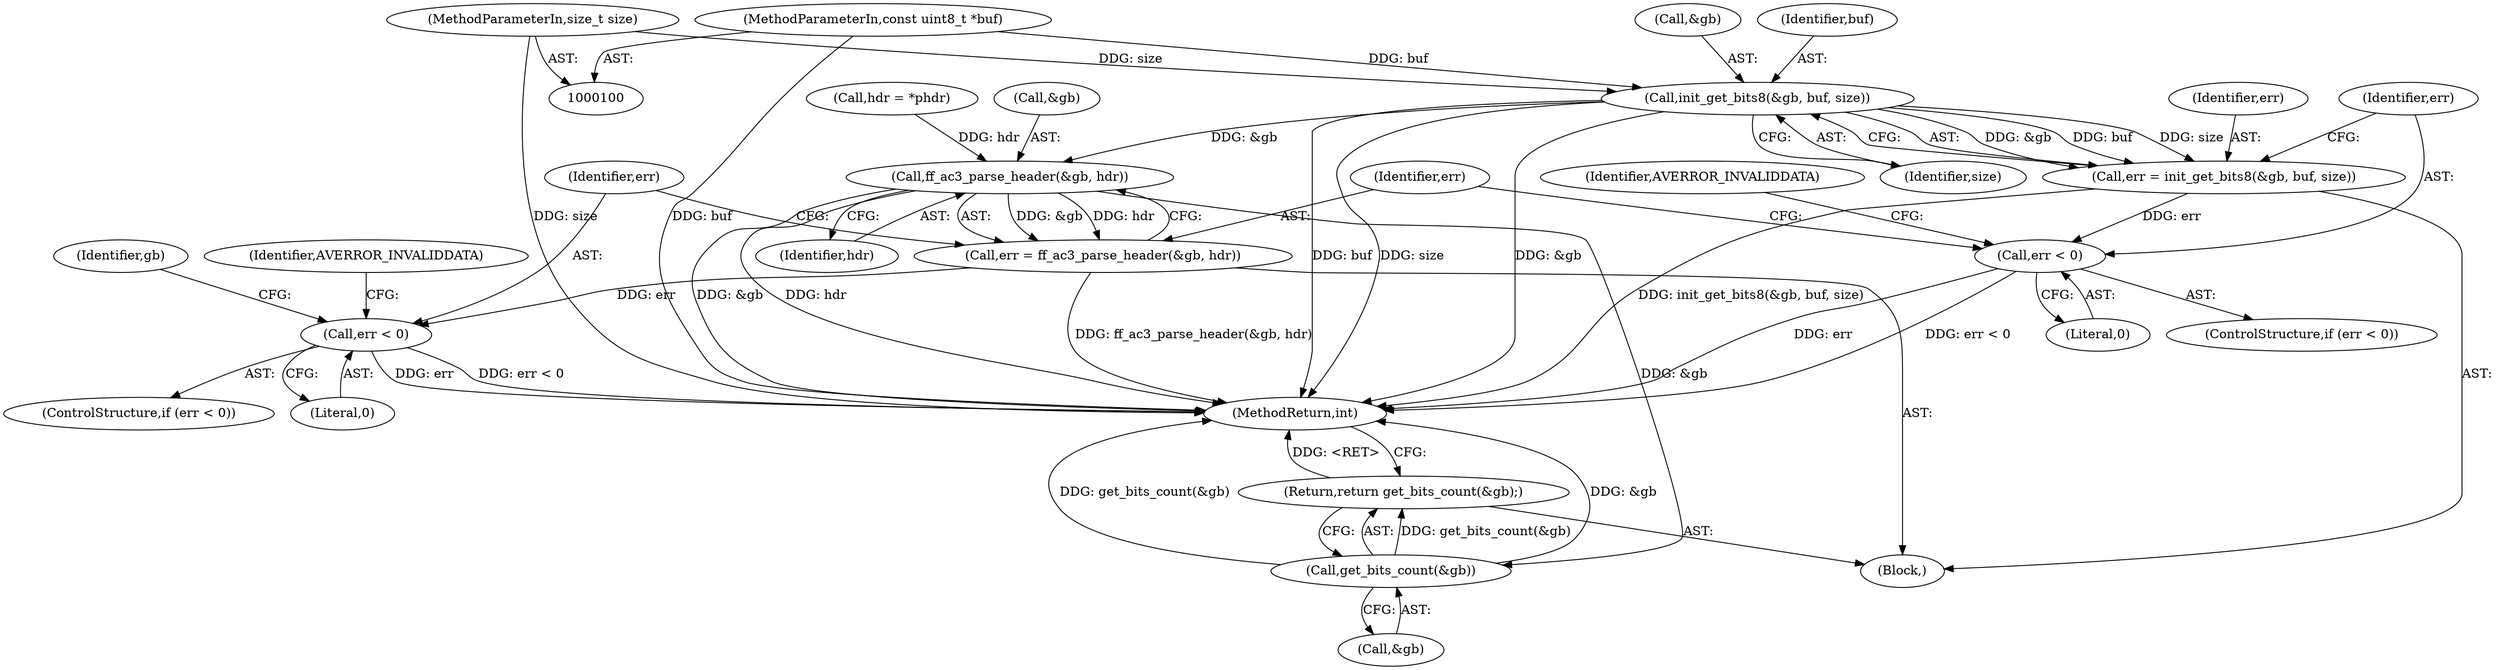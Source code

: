 digraph "0_FFmpeg_00e8181bd97c834fe60751b0c511d4bb97875f78@pointer" {
"1000131" [label="(Call,init_get_bits8(&gb, buf, size))"];
"1000102" [label="(MethodParameterIn,const uint8_t *buf)"];
"1000103" [label="(MethodParameterIn,size_t size)"];
"1000129" [label="(Call,err = init_get_bits8(&gb, buf, size))"];
"1000137" [label="(Call,err < 0)"];
"1000144" [label="(Call,ff_ac3_parse_header(&gb, hdr))"];
"1000142" [label="(Call,err = ff_ac3_parse_header(&gb, hdr))"];
"1000149" [label="(Call,err < 0)"];
"1000155" [label="(Call,get_bits_count(&gb))"];
"1000154" [label="(Return,return get_bits_count(&gb);)"];
"1000142" [label="(Call,err = ff_ac3_parse_header(&gb, hdr))"];
"1000130" [label="(Identifier,err)"];
"1000129" [label="(Call,err = init_get_bits8(&gb, buf, size))"];
"1000139" [label="(Literal,0)"];
"1000149" [label="(Call,err < 0)"];
"1000158" [label="(MethodReturn,int)"];
"1000132" [label="(Call,&gb)"];
"1000125" [label="(Call,hdr = *phdr)"];
"1000156" [label="(Call,&gb)"];
"1000143" [label="(Identifier,err)"];
"1000103" [label="(MethodParameterIn,size_t size)"];
"1000157" [label="(Identifier,gb)"];
"1000134" [label="(Identifier,buf)"];
"1000155" [label="(Call,get_bits_count(&gb))"];
"1000104" [label="(Block,)"];
"1000144" [label="(Call,ff_ac3_parse_header(&gb, hdr))"];
"1000102" [label="(MethodParameterIn,const uint8_t *buf)"];
"1000147" [label="(Identifier,hdr)"];
"1000141" [label="(Identifier,AVERROR_INVALIDDATA)"];
"1000150" [label="(Identifier,err)"];
"1000135" [label="(Identifier,size)"];
"1000136" [label="(ControlStructure,if (err < 0))"];
"1000138" [label="(Identifier,err)"];
"1000154" [label="(Return,return get_bits_count(&gb);)"];
"1000131" [label="(Call,init_get_bits8(&gb, buf, size))"];
"1000137" [label="(Call,err < 0)"];
"1000148" [label="(ControlStructure,if (err < 0))"];
"1000153" [label="(Identifier,AVERROR_INVALIDDATA)"];
"1000145" [label="(Call,&gb)"];
"1000151" [label="(Literal,0)"];
"1000131" -> "1000129"  [label="AST: "];
"1000131" -> "1000135"  [label="CFG: "];
"1000132" -> "1000131"  [label="AST: "];
"1000134" -> "1000131"  [label="AST: "];
"1000135" -> "1000131"  [label="AST: "];
"1000129" -> "1000131"  [label="CFG: "];
"1000131" -> "1000158"  [label="DDG: &gb"];
"1000131" -> "1000158"  [label="DDG: buf"];
"1000131" -> "1000158"  [label="DDG: size"];
"1000131" -> "1000129"  [label="DDG: &gb"];
"1000131" -> "1000129"  [label="DDG: buf"];
"1000131" -> "1000129"  [label="DDG: size"];
"1000102" -> "1000131"  [label="DDG: buf"];
"1000103" -> "1000131"  [label="DDG: size"];
"1000131" -> "1000144"  [label="DDG: &gb"];
"1000102" -> "1000100"  [label="AST: "];
"1000102" -> "1000158"  [label="DDG: buf"];
"1000103" -> "1000100"  [label="AST: "];
"1000103" -> "1000158"  [label="DDG: size"];
"1000129" -> "1000104"  [label="AST: "];
"1000130" -> "1000129"  [label="AST: "];
"1000138" -> "1000129"  [label="CFG: "];
"1000129" -> "1000158"  [label="DDG: init_get_bits8(&gb, buf, size)"];
"1000129" -> "1000137"  [label="DDG: err"];
"1000137" -> "1000136"  [label="AST: "];
"1000137" -> "1000139"  [label="CFG: "];
"1000138" -> "1000137"  [label="AST: "];
"1000139" -> "1000137"  [label="AST: "];
"1000141" -> "1000137"  [label="CFG: "];
"1000143" -> "1000137"  [label="CFG: "];
"1000137" -> "1000158"  [label="DDG: err < 0"];
"1000137" -> "1000158"  [label="DDG: err"];
"1000144" -> "1000142"  [label="AST: "];
"1000144" -> "1000147"  [label="CFG: "];
"1000145" -> "1000144"  [label="AST: "];
"1000147" -> "1000144"  [label="AST: "];
"1000142" -> "1000144"  [label="CFG: "];
"1000144" -> "1000158"  [label="DDG: &gb"];
"1000144" -> "1000158"  [label="DDG: hdr"];
"1000144" -> "1000142"  [label="DDG: &gb"];
"1000144" -> "1000142"  [label="DDG: hdr"];
"1000125" -> "1000144"  [label="DDG: hdr"];
"1000144" -> "1000155"  [label="DDG: &gb"];
"1000142" -> "1000104"  [label="AST: "];
"1000143" -> "1000142"  [label="AST: "];
"1000150" -> "1000142"  [label="CFG: "];
"1000142" -> "1000158"  [label="DDG: ff_ac3_parse_header(&gb, hdr)"];
"1000142" -> "1000149"  [label="DDG: err"];
"1000149" -> "1000148"  [label="AST: "];
"1000149" -> "1000151"  [label="CFG: "];
"1000150" -> "1000149"  [label="AST: "];
"1000151" -> "1000149"  [label="AST: "];
"1000153" -> "1000149"  [label="CFG: "];
"1000157" -> "1000149"  [label="CFG: "];
"1000149" -> "1000158"  [label="DDG: err < 0"];
"1000149" -> "1000158"  [label="DDG: err"];
"1000155" -> "1000154"  [label="AST: "];
"1000155" -> "1000156"  [label="CFG: "];
"1000156" -> "1000155"  [label="AST: "];
"1000154" -> "1000155"  [label="CFG: "];
"1000155" -> "1000158"  [label="DDG: get_bits_count(&gb)"];
"1000155" -> "1000158"  [label="DDG: &gb"];
"1000155" -> "1000154"  [label="DDG: get_bits_count(&gb)"];
"1000154" -> "1000104"  [label="AST: "];
"1000158" -> "1000154"  [label="CFG: "];
"1000154" -> "1000158"  [label="DDG: <RET>"];
}
